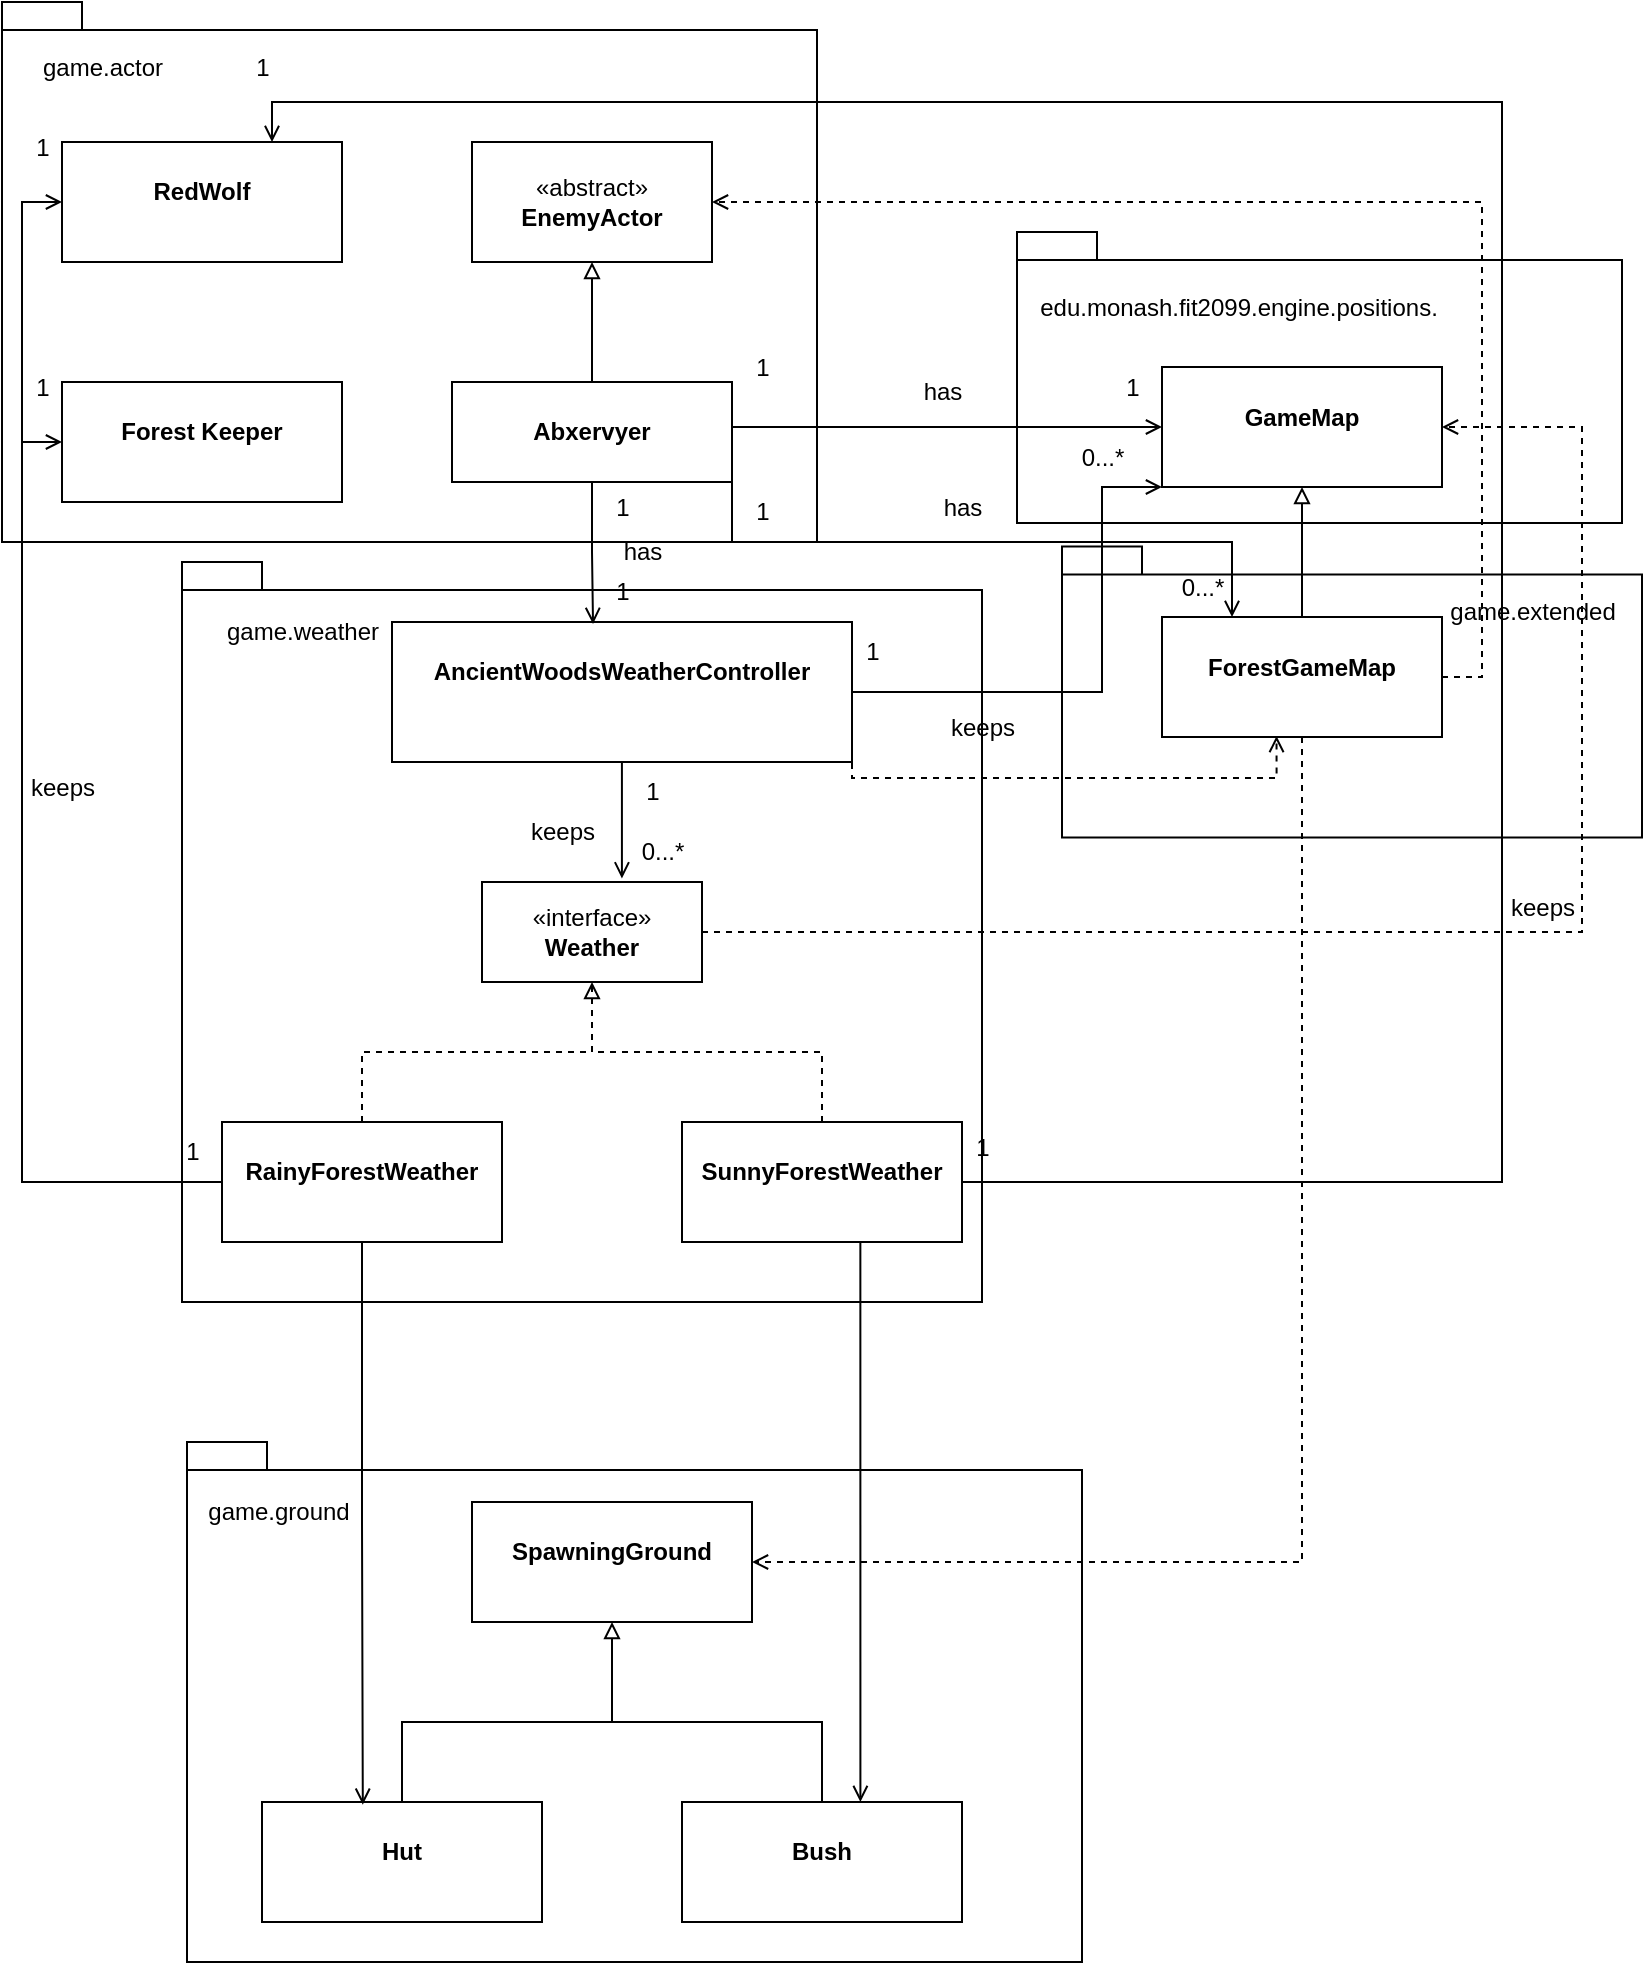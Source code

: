 <mxfile version="22.0.4" type="device">
  <diagram name="Page-1" id="nuYPNU_jptHLMPksgNSQ">
    <mxGraphModel dx="1050" dy="1681" grid="1" gridSize="10" guides="1" tooltips="1" connect="1" arrows="1" fold="1" page="1" pageScale="1" pageWidth="850" pageHeight="1100" math="0" shadow="0">
      <root>
        <mxCell id="0" />
        <mxCell id="1" parent="0" />
        <mxCell id="cG1cPqBJCj5mjhicXPr7-71" value="" style="shape=folder;fontStyle=1;spacingTop=10;tabWidth=40;tabHeight=14;tabPosition=left;html=1;whiteSpace=wrap;" vertex="1" parent="1">
          <mxGeometry x="90" y="20" width="400" height="370" as="geometry" />
        </mxCell>
        <mxCell id="cG1cPqBJCj5mjhicXPr7-78" value="" style="shape=folder;fontStyle=1;spacingTop=10;tabWidth=40;tabHeight=14;tabPosition=left;html=1;whiteSpace=wrap;" vertex="1" parent="1">
          <mxGeometry x="530" y="12.25" width="290" height="145.5" as="geometry" />
        </mxCell>
        <mxCell id="cG1cPqBJCj5mjhicXPr7-75" value="" style="shape=folder;fontStyle=1;spacingTop=10;tabWidth=40;tabHeight=14;tabPosition=left;html=1;whiteSpace=wrap;" vertex="1" parent="1">
          <mxGeometry x="507.5" y="-145" width="302.5" height="145.5" as="geometry" />
        </mxCell>
        <mxCell id="cG1cPqBJCj5mjhicXPr7-73" value="" style="shape=folder;fontStyle=1;spacingTop=10;tabWidth=40;tabHeight=14;tabPosition=left;html=1;whiteSpace=wrap;" vertex="1" parent="1">
          <mxGeometry y="-260" width="407.5" height="270" as="geometry" />
        </mxCell>
        <mxCell id="cG1cPqBJCj5mjhicXPr7-68" value="" style="shape=folder;fontStyle=1;spacingTop=10;tabWidth=40;tabHeight=14;tabPosition=left;html=1;whiteSpace=wrap;" vertex="1" parent="1">
          <mxGeometry x="92.5" y="460" width="447.5" height="260" as="geometry" />
        </mxCell>
        <mxCell id="cG1cPqBJCj5mjhicXPr7-9" style="edgeStyle=orthogonalEdgeStyle;rounded=0;orthogonalLoop=1;jettySize=auto;html=1;entryX=0.5;entryY=1;entryDx=0;entryDy=0;endArrow=block;endFill=0;" edge="1" parent="1" source="cG1cPqBJCj5mjhicXPr7-3" target="cG1cPqBJCj5mjhicXPr7-8">
          <mxGeometry relative="1" as="geometry" />
        </mxCell>
        <mxCell id="cG1cPqBJCj5mjhicXPr7-30" style="edgeStyle=orthogonalEdgeStyle;rounded=0;orthogonalLoop=1;jettySize=auto;html=1;entryX=0;entryY=0.5;entryDx=0;entryDy=0;endArrow=open;endFill=0;" edge="1" parent="1" source="cG1cPqBJCj5mjhicXPr7-3" target="cG1cPqBJCj5mjhicXPr7-23">
          <mxGeometry relative="1" as="geometry">
            <mxPoint x="570" y="-45" as="targetPoint" />
            <Array as="points">
              <mxPoint x="473" y="-47" />
            </Array>
          </mxGeometry>
        </mxCell>
        <mxCell id="cG1cPqBJCj5mjhicXPr7-36" style="edgeStyle=orthogonalEdgeStyle;rounded=0;orthogonalLoop=1;jettySize=auto;html=1;exitX=1;exitY=0.75;exitDx=0;exitDy=0;entryX=0.25;entryY=0;entryDx=0;entryDy=0;endArrow=open;endFill=0;" edge="1" parent="1" source="cG1cPqBJCj5mjhicXPr7-3" target="cG1cPqBJCj5mjhicXPr7-24">
          <mxGeometry relative="1" as="geometry">
            <Array as="points">
              <mxPoint x="365" y="10" />
              <mxPoint x="615" y="10" />
            </Array>
          </mxGeometry>
        </mxCell>
        <mxCell id="cG1cPqBJCj5mjhicXPr7-3" value="&lt;p style=&quot;margin:0px;margin-top:4px;text-align:center;&quot;&gt;&lt;br&gt;&lt;b&gt;Abxervyer&lt;/b&gt;&lt;/p&gt;" style="verticalAlign=top;align=left;overflow=fill;fontSize=12;fontFamily=Helvetica;html=1;whiteSpace=wrap;" vertex="1" parent="1">
          <mxGeometry x="225" y="-70" width="140" height="50" as="geometry" />
        </mxCell>
        <mxCell id="cG1cPqBJCj5mjhicXPr7-4" value="&lt;p style=&quot;margin:0px;margin-top:4px;text-align:center;&quot;&gt;&lt;br&gt;&lt;b&gt;AncientWoodsWeatherController&lt;/b&gt;&lt;/p&gt;" style="verticalAlign=top;align=left;overflow=fill;fontSize=12;fontFamily=Helvetica;html=1;whiteSpace=wrap;" vertex="1" parent="1">
          <mxGeometry x="195" y="50" width="230" height="70" as="geometry" />
        </mxCell>
        <mxCell id="cG1cPqBJCj5mjhicXPr7-19" style="edgeStyle=orthogonalEdgeStyle;rounded=0;orthogonalLoop=1;jettySize=auto;html=1;exitX=0.5;exitY=0;exitDx=0;exitDy=0;entryX=0.5;entryY=1;entryDx=0;entryDy=0;dashed=1;endArrow=block;endFill=0;" edge="1" parent="1" source="cG1cPqBJCj5mjhicXPr7-5" target="cG1cPqBJCj5mjhicXPr7-7">
          <mxGeometry relative="1" as="geometry" />
        </mxCell>
        <mxCell id="cG1cPqBJCj5mjhicXPr7-44" style="edgeStyle=orthogonalEdgeStyle;rounded=0;orthogonalLoop=1;jettySize=auto;html=1;exitX=0;exitY=0.5;exitDx=0;exitDy=0;entryX=0;entryY=0.5;entryDx=0;entryDy=0;endArrow=open;endFill=0;" edge="1" parent="1" source="cG1cPqBJCj5mjhicXPr7-5" target="cG1cPqBJCj5mjhicXPr7-43">
          <mxGeometry relative="1" as="geometry" />
        </mxCell>
        <mxCell id="cG1cPqBJCj5mjhicXPr7-45" style="edgeStyle=orthogonalEdgeStyle;rounded=0;orthogonalLoop=1;jettySize=auto;html=1;exitX=0;exitY=0.25;exitDx=0;exitDy=0;entryX=0;entryY=0.5;entryDx=0;entryDy=0;endArrow=open;endFill=0;" edge="1" parent="1" source="cG1cPqBJCj5mjhicXPr7-5" target="cG1cPqBJCj5mjhicXPr7-42">
          <mxGeometry relative="1" as="geometry">
            <Array as="points">
              <mxPoint x="110" y="330" />
              <mxPoint x="10" y="330" />
              <mxPoint x="10" y="-160" />
            </Array>
          </mxGeometry>
        </mxCell>
        <mxCell id="cG1cPqBJCj5mjhicXPr7-5" value="&lt;p style=&quot;margin:0px;margin-top:4px;text-align:center;&quot;&gt;&lt;br&gt;&lt;b&gt;RainyForestWeather&lt;/b&gt;&lt;/p&gt;" style="verticalAlign=top;align=left;overflow=fill;fontSize=12;fontFamily=Helvetica;html=1;whiteSpace=wrap;" vertex="1" parent="1">
          <mxGeometry x="110" y="300" width="140" height="60" as="geometry" />
        </mxCell>
        <mxCell id="cG1cPqBJCj5mjhicXPr7-21" style="edgeStyle=orthogonalEdgeStyle;rounded=0;orthogonalLoop=1;jettySize=auto;html=1;exitX=0.5;exitY=0;exitDx=0;exitDy=0;entryX=0.5;entryY=1;entryDx=0;entryDy=0;endArrow=none;endFill=0;dashed=1;" edge="1" parent="1" source="cG1cPqBJCj5mjhicXPr7-6" target="cG1cPqBJCj5mjhicXPr7-7">
          <mxGeometry relative="1" as="geometry" />
        </mxCell>
        <mxCell id="cG1cPqBJCj5mjhicXPr7-47" style="edgeStyle=orthogonalEdgeStyle;rounded=0;orthogonalLoop=1;jettySize=auto;html=1;entryX=0.75;entryY=0;entryDx=0;entryDy=0;endArrow=open;endFill=0;" edge="1" parent="1" source="cG1cPqBJCj5mjhicXPr7-6" target="cG1cPqBJCj5mjhicXPr7-42">
          <mxGeometry relative="1" as="geometry">
            <Array as="points">
              <mxPoint x="750" y="330" />
              <mxPoint x="750" y="-210" />
              <mxPoint x="135" y="-210" />
            </Array>
          </mxGeometry>
        </mxCell>
        <mxCell id="cG1cPqBJCj5mjhicXPr7-62" style="edgeStyle=orthogonalEdgeStyle;rounded=0;orthogonalLoop=1;jettySize=auto;html=1;exitX=0.637;exitY=0.997;exitDx=0;exitDy=0;exitPerimeter=0;endArrow=open;endFill=0;" edge="1" parent="1" source="cG1cPqBJCj5mjhicXPr7-6" target="cG1cPqBJCj5mjhicXPr7-41">
          <mxGeometry relative="1" as="geometry">
            <Array as="points">
              <mxPoint x="429" y="570" />
              <mxPoint x="429" y="570" />
            </Array>
          </mxGeometry>
        </mxCell>
        <mxCell id="cG1cPqBJCj5mjhicXPr7-6" value="&lt;p style=&quot;margin:0px;margin-top:4px;text-align:center;&quot;&gt;&lt;br&gt;&lt;b&gt;SunnyForestWeather&lt;/b&gt;&lt;/p&gt;" style="verticalAlign=top;align=left;overflow=fill;fontSize=12;fontFamily=Helvetica;html=1;whiteSpace=wrap;" vertex="1" parent="1">
          <mxGeometry x="340" y="300" width="140" height="60" as="geometry" />
        </mxCell>
        <mxCell id="cG1cPqBJCj5mjhicXPr7-67" style="edgeStyle=orthogonalEdgeStyle;rounded=0;orthogonalLoop=1;jettySize=auto;html=1;exitX=1;exitY=0.5;exitDx=0;exitDy=0;entryX=1;entryY=0.5;entryDx=0;entryDy=0;endArrow=open;endFill=0;dashed=1;" edge="1" parent="1" source="cG1cPqBJCj5mjhicXPr7-7" target="cG1cPqBJCj5mjhicXPr7-23">
          <mxGeometry relative="1" as="geometry">
            <Array as="points">
              <mxPoint x="790" y="205" />
              <mxPoint x="790" y="-47" />
            </Array>
          </mxGeometry>
        </mxCell>
        <mxCell id="cG1cPqBJCj5mjhicXPr7-7" value="«interface»&lt;br&gt;&lt;b&gt;Weather&lt;/b&gt;" style="html=1;whiteSpace=wrap;" vertex="1" parent="1">
          <mxGeometry x="240" y="180" width="110" height="50" as="geometry" />
        </mxCell>
        <mxCell id="cG1cPqBJCj5mjhicXPr7-8" value="«abstract»&lt;br&gt;&lt;b&gt;EnemyActor&lt;/b&gt;" style="html=1;whiteSpace=wrap;" vertex="1" parent="1">
          <mxGeometry x="235" y="-190" width="120" height="60" as="geometry" />
        </mxCell>
        <mxCell id="cG1cPqBJCj5mjhicXPr7-10" style="edgeStyle=orthogonalEdgeStyle;rounded=0;orthogonalLoop=1;jettySize=auto;html=1;entryX=0.437;entryY=0.014;entryDx=0;entryDy=0;entryPerimeter=0;endArrow=open;endFill=0;" edge="1" parent="1" source="cG1cPqBJCj5mjhicXPr7-3" target="cG1cPqBJCj5mjhicXPr7-4">
          <mxGeometry relative="1" as="geometry" />
        </mxCell>
        <mxCell id="cG1cPqBJCj5mjhicXPr7-11" value="1" style="text;html=1;align=center;verticalAlign=middle;resizable=0;points=[];autosize=1;strokeColor=none;fillColor=none;" vertex="1" parent="1">
          <mxGeometry x="295" y="-22" width="30" height="30" as="geometry" />
        </mxCell>
        <mxCell id="cG1cPqBJCj5mjhicXPr7-12" value="1" style="text;html=1;align=center;verticalAlign=middle;resizable=0;points=[];autosize=1;strokeColor=none;fillColor=none;" vertex="1" parent="1">
          <mxGeometry x="295" y="20" width="30" height="30" as="geometry" />
        </mxCell>
        <mxCell id="cG1cPqBJCj5mjhicXPr7-13" value="has" style="text;html=1;align=center;verticalAlign=middle;resizable=0;points=[];autosize=1;strokeColor=none;fillColor=none;" vertex="1" parent="1">
          <mxGeometry x="300" width="40" height="30" as="geometry" />
        </mxCell>
        <mxCell id="cG1cPqBJCj5mjhicXPr7-15" style="edgeStyle=orthogonalEdgeStyle;rounded=0;orthogonalLoop=1;jettySize=auto;html=1;entryX=0.636;entryY=-0.036;entryDx=0;entryDy=0;entryPerimeter=0;endArrow=open;endFill=0;" edge="1" parent="1" source="cG1cPqBJCj5mjhicXPr7-4" target="cG1cPqBJCj5mjhicXPr7-7">
          <mxGeometry relative="1" as="geometry" />
        </mxCell>
        <mxCell id="cG1cPqBJCj5mjhicXPr7-16" value="1" style="text;html=1;align=center;verticalAlign=middle;resizable=0;points=[];autosize=1;strokeColor=none;fillColor=none;" vertex="1" parent="1">
          <mxGeometry x="310" y="120" width="30" height="30" as="geometry" />
        </mxCell>
        <mxCell id="cG1cPqBJCj5mjhicXPr7-17" value="0...*" style="text;html=1;align=center;verticalAlign=middle;resizable=0;points=[];autosize=1;strokeColor=none;fillColor=none;" vertex="1" parent="1">
          <mxGeometry x="310" y="150" width="40" height="30" as="geometry" />
        </mxCell>
        <mxCell id="cG1cPqBJCj5mjhicXPr7-18" value="keeps" style="text;html=1;align=center;verticalAlign=middle;resizable=0;points=[];autosize=1;strokeColor=none;fillColor=none;" vertex="1" parent="1">
          <mxGeometry x="250" y="140" width="60" height="30" as="geometry" />
        </mxCell>
        <mxCell id="cG1cPqBJCj5mjhicXPr7-23" value="&lt;p style=&quot;margin:0px;margin-top:4px;text-align:center;&quot;&gt;&lt;br&gt;&lt;b&gt;GameMap&lt;/b&gt;&lt;/p&gt;" style="verticalAlign=top;align=left;overflow=fill;fontSize=12;fontFamily=Helvetica;html=1;whiteSpace=wrap;" vertex="1" parent="1">
          <mxGeometry x="580" y="-77.5" width="140" height="60" as="geometry" />
        </mxCell>
        <mxCell id="cG1cPqBJCj5mjhicXPr7-25" style="edgeStyle=orthogonalEdgeStyle;rounded=0;orthogonalLoop=1;jettySize=auto;html=1;entryX=0.5;entryY=1;entryDx=0;entryDy=0;endArrow=block;endFill=0;" edge="1" parent="1" source="cG1cPqBJCj5mjhicXPr7-24" target="cG1cPqBJCj5mjhicXPr7-23">
          <mxGeometry relative="1" as="geometry" />
        </mxCell>
        <mxCell id="cG1cPqBJCj5mjhicXPr7-63" style="edgeStyle=orthogonalEdgeStyle;rounded=0;orthogonalLoop=1;jettySize=auto;html=1;exitX=0.5;exitY=1;exitDx=0;exitDy=0;entryX=1;entryY=0.5;entryDx=0;entryDy=0;endArrow=open;endFill=0;dashed=1;" edge="1" parent="1" source="cG1cPqBJCj5mjhicXPr7-24" target="cG1cPqBJCj5mjhicXPr7-56">
          <mxGeometry relative="1" as="geometry" />
        </mxCell>
        <mxCell id="cG1cPqBJCj5mjhicXPr7-64" style="edgeStyle=orthogonalEdgeStyle;rounded=0;orthogonalLoop=1;jettySize=auto;html=1;exitX=1;exitY=0.5;exitDx=0;exitDy=0;entryX=1;entryY=0.5;entryDx=0;entryDy=0;endArrow=open;endFill=0;dashed=1;" edge="1" parent="1" source="cG1cPqBJCj5mjhicXPr7-24" target="cG1cPqBJCj5mjhicXPr7-8">
          <mxGeometry relative="1" as="geometry" />
        </mxCell>
        <mxCell id="cG1cPqBJCj5mjhicXPr7-24" value="&lt;p style=&quot;margin:0px;margin-top:4px;text-align:center;&quot;&gt;&lt;br&gt;&lt;b&gt;ForestGameMap&lt;/b&gt;&lt;/p&gt;" style="verticalAlign=top;align=left;overflow=fill;fontSize=12;fontFamily=Helvetica;html=1;whiteSpace=wrap;" vertex="1" parent="1">
          <mxGeometry x="580" y="47.5" width="140" height="60" as="geometry" />
        </mxCell>
        <mxCell id="cG1cPqBJCj5mjhicXPr7-26" style="edgeStyle=orthogonalEdgeStyle;rounded=0;orthogonalLoop=1;jettySize=auto;html=1;exitX=1;exitY=0.5;exitDx=0;exitDy=0;entryX=0;entryY=1;entryDx=0;entryDy=0;endArrow=open;endFill=0;" edge="1" parent="1" source="cG1cPqBJCj5mjhicXPr7-4" target="cG1cPqBJCj5mjhicXPr7-23">
          <mxGeometry relative="1" as="geometry">
            <Array as="points">
              <mxPoint x="550" y="85" />
              <mxPoint x="550" y="-17" />
            </Array>
          </mxGeometry>
        </mxCell>
        <mxCell id="cG1cPqBJCj5mjhicXPr7-27" value="1" style="text;html=1;align=center;verticalAlign=middle;resizable=0;points=[];autosize=1;strokeColor=none;fillColor=none;" vertex="1" parent="1">
          <mxGeometry x="420" y="50" width="30" height="30" as="geometry" />
        </mxCell>
        <mxCell id="cG1cPqBJCj5mjhicXPr7-28" value="0...*" style="text;html=1;align=center;verticalAlign=middle;resizable=0;points=[];autosize=1;strokeColor=none;fillColor=none;" vertex="1" parent="1">
          <mxGeometry x="530" y="-47.5" width="40" height="30" as="geometry" />
        </mxCell>
        <mxCell id="cG1cPqBJCj5mjhicXPr7-29" value="keeps" style="text;html=1;align=center;verticalAlign=middle;resizable=0;points=[];autosize=1;strokeColor=none;fillColor=none;" vertex="1" parent="1">
          <mxGeometry x="460" y="88" width="60" height="30" as="geometry" />
        </mxCell>
        <mxCell id="cG1cPqBJCj5mjhicXPr7-32" value="1" style="text;html=1;align=center;verticalAlign=middle;resizable=0;points=[];autosize=1;strokeColor=none;fillColor=none;" vertex="1" parent="1">
          <mxGeometry x="365" y="-92" width="30" height="30" as="geometry" />
        </mxCell>
        <mxCell id="cG1cPqBJCj5mjhicXPr7-33" value="1" style="text;html=1;align=center;verticalAlign=middle;resizable=0;points=[];autosize=1;strokeColor=none;fillColor=none;" vertex="1" parent="1">
          <mxGeometry x="550" y="-82" width="30" height="30" as="geometry" />
        </mxCell>
        <mxCell id="cG1cPqBJCj5mjhicXPr7-35" value="has" style="text;html=1;align=center;verticalAlign=middle;resizable=0;points=[];autosize=1;strokeColor=none;fillColor=none;" vertex="1" parent="1">
          <mxGeometry x="450" y="-80" width="40" height="30" as="geometry" />
        </mxCell>
        <mxCell id="cG1cPqBJCj5mjhicXPr7-37" value="1" style="text;html=1;align=center;verticalAlign=middle;resizable=0;points=[];autosize=1;strokeColor=none;fillColor=none;" vertex="1" parent="1">
          <mxGeometry x="365" y="-20" width="30" height="30" as="geometry" />
        </mxCell>
        <mxCell id="cG1cPqBJCj5mjhicXPr7-38" value="0...*" style="text;html=1;align=center;verticalAlign=middle;resizable=0;points=[];autosize=1;strokeColor=none;fillColor=none;" vertex="1" parent="1">
          <mxGeometry x="580" y="17.5" width="40" height="30" as="geometry" />
        </mxCell>
        <mxCell id="cG1cPqBJCj5mjhicXPr7-39" value="has" style="text;html=1;align=center;verticalAlign=middle;resizable=0;points=[];autosize=1;strokeColor=none;fillColor=none;" vertex="1" parent="1">
          <mxGeometry x="460" y="-22" width="40" height="30" as="geometry" />
        </mxCell>
        <mxCell id="cG1cPqBJCj5mjhicXPr7-59" style="edgeStyle=orthogonalEdgeStyle;rounded=0;orthogonalLoop=1;jettySize=auto;html=1;exitX=0.5;exitY=0;exitDx=0;exitDy=0;entryX=0.5;entryY=1;entryDx=0;entryDy=0;endArrow=block;endFill=0;" edge="1" parent="1" source="cG1cPqBJCj5mjhicXPr7-40" target="cG1cPqBJCj5mjhicXPr7-56">
          <mxGeometry relative="1" as="geometry">
            <Array as="points">
              <mxPoint x="200" y="600" />
              <mxPoint x="305" y="600" />
            </Array>
          </mxGeometry>
        </mxCell>
        <mxCell id="cG1cPqBJCj5mjhicXPr7-40" value="&lt;p style=&quot;margin:0px;margin-top:4px;text-align:center;&quot;&gt;&lt;br&gt;&lt;b&gt;Hut&lt;/b&gt;&lt;/p&gt;" style="verticalAlign=top;align=left;overflow=fill;fontSize=12;fontFamily=Helvetica;html=1;whiteSpace=wrap;" vertex="1" parent="1">
          <mxGeometry x="130" y="640" width="140" height="60" as="geometry" />
        </mxCell>
        <mxCell id="cG1cPqBJCj5mjhicXPr7-60" style="edgeStyle=orthogonalEdgeStyle;rounded=0;orthogonalLoop=1;jettySize=auto;html=1;endArrow=none;endFill=0;" edge="1" parent="1" source="cG1cPqBJCj5mjhicXPr7-41">
          <mxGeometry relative="1" as="geometry">
            <mxPoint x="200" y="600" as="targetPoint" />
            <Array as="points">
              <mxPoint x="410" y="600" />
              <mxPoint x="201" y="600" />
            </Array>
          </mxGeometry>
        </mxCell>
        <mxCell id="cG1cPqBJCj5mjhicXPr7-41" value="&lt;p style=&quot;margin:0px;margin-top:4px;text-align:center;&quot;&gt;&lt;br&gt;&lt;b&gt;Bush&lt;/b&gt;&lt;/p&gt;" style="verticalAlign=top;align=left;overflow=fill;fontSize=12;fontFamily=Helvetica;html=1;whiteSpace=wrap;" vertex="1" parent="1">
          <mxGeometry x="340" y="640" width="140" height="60" as="geometry" />
        </mxCell>
        <mxCell id="cG1cPqBJCj5mjhicXPr7-42" value="&lt;p style=&quot;margin:0px;margin-top:4px;text-align:center;&quot;&gt;&lt;br&gt;&lt;b&gt;RedWolf&lt;/b&gt;&lt;/p&gt;" style="verticalAlign=top;align=left;overflow=fill;fontSize=12;fontFamily=Helvetica;html=1;whiteSpace=wrap;" vertex="1" parent="1">
          <mxGeometry x="30" y="-190" width="140" height="60" as="geometry" />
        </mxCell>
        <mxCell id="cG1cPqBJCj5mjhicXPr7-43" value="&lt;p style=&quot;margin:0px;margin-top:4px;text-align:center;&quot;&gt;&lt;br&gt;&lt;b&gt;Forest Keeper&lt;/b&gt;&lt;/p&gt;" style="verticalAlign=top;align=left;overflow=fill;fontSize=12;fontFamily=Helvetica;html=1;whiteSpace=wrap;" vertex="1" parent="1">
          <mxGeometry x="30" y="-70" width="140" height="60" as="geometry" />
        </mxCell>
        <mxCell id="cG1cPqBJCj5mjhicXPr7-48" value="1" style="text;html=1;align=center;verticalAlign=middle;resizable=0;points=[];autosize=1;strokeColor=none;fillColor=none;" vertex="1" parent="1">
          <mxGeometry x="80" y="300" width="30" height="30" as="geometry" />
        </mxCell>
        <mxCell id="cG1cPqBJCj5mjhicXPr7-49" value="1" style="text;html=1;align=center;verticalAlign=middle;resizable=0;points=[];autosize=1;strokeColor=none;fillColor=none;" vertex="1" parent="1">
          <mxGeometry x="475" y="298" width="30" height="30" as="geometry" />
        </mxCell>
        <mxCell id="cG1cPqBJCj5mjhicXPr7-50" value="1" style="text;html=1;align=center;verticalAlign=middle;resizable=0;points=[];autosize=1;strokeColor=none;fillColor=none;" vertex="1" parent="1">
          <mxGeometry x="115" y="-242" width="30" height="30" as="geometry" />
        </mxCell>
        <mxCell id="cG1cPqBJCj5mjhicXPr7-51" value="1" style="text;html=1;align=center;verticalAlign=middle;resizable=0;points=[];autosize=1;strokeColor=none;fillColor=none;" vertex="1" parent="1">
          <mxGeometry x="5" y="-202" width="30" height="30" as="geometry" />
        </mxCell>
        <mxCell id="cG1cPqBJCj5mjhicXPr7-52" value="1" style="text;html=1;align=center;verticalAlign=middle;resizable=0;points=[];autosize=1;strokeColor=none;fillColor=none;" vertex="1" parent="1">
          <mxGeometry x="5" y="-82" width="30" height="30" as="geometry" />
        </mxCell>
        <mxCell id="cG1cPqBJCj5mjhicXPr7-53" value="keeps" style="text;html=1;align=center;verticalAlign=middle;resizable=0;points=[];autosize=1;strokeColor=none;fillColor=none;" vertex="1" parent="1">
          <mxGeometry y="118" width="60" height="30" as="geometry" />
        </mxCell>
        <mxCell id="cG1cPqBJCj5mjhicXPr7-55" value="keeps" style="text;html=1;align=center;verticalAlign=middle;resizable=0;points=[];autosize=1;strokeColor=none;fillColor=none;" vertex="1" parent="1">
          <mxGeometry x="740" y="178" width="60" height="30" as="geometry" />
        </mxCell>
        <mxCell id="cG1cPqBJCj5mjhicXPr7-56" value="&lt;p style=&quot;margin:0px;margin-top:4px;text-align:center;&quot;&gt;&lt;br&gt;&lt;b&gt;SpawningGround&lt;/b&gt;&lt;/p&gt;" style="verticalAlign=top;align=left;overflow=fill;fontSize=12;fontFamily=Helvetica;html=1;whiteSpace=wrap;" vertex="1" parent="1">
          <mxGeometry x="235" y="490" width="140" height="60" as="geometry" />
        </mxCell>
        <mxCell id="cG1cPqBJCj5mjhicXPr7-61" style="edgeStyle=orthogonalEdgeStyle;rounded=0;orthogonalLoop=1;jettySize=auto;html=1;exitX=0.5;exitY=1;exitDx=0;exitDy=0;entryX=0.36;entryY=0.023;entryDx=0;entryDy=0;entryPerimeter=0;endArrow=open;endFill=0;" edge="1" parent="1" source="cG1cPqBJCj5mjhicXPr7-5" target="cG1cPqBJCj5mjhicXPr7-40">
          <mxGeometry relative="1" as="geometry" />
        </mxCell>
        <mxCell id="cG1cPqBJCj5mjhicXPr7-66" style="edgeStyle=orthogonalEdgeStyle;rounded=0;orthogonalLoop=1;jettySize=auto;html=1;exitX=1;exitY=0.75;exitDx=0;exitDy=0;entryX=0.409;entryY=0.992;entryDx=0;entryDy=0;entryPerimeter=0;endArrow=open;endFill=0;dashed=1;" edge="1" parent="1" source="cG1cPqBJCj5mjhicXPr7-4" target="cG1cPqBJCj5mjhicXPr7-24">
          <mxGeometry relative="1" as="geometry">
            <Array as="points">
              <mxPoint x="425" y="128" />
              <mxPoint x="637" y="128" />
            </Array>
          </mxGeometry>
        </mxCell>
        <mxCell id="cG1cPqBJCj5mjhicXPr7-70" value="game.ground" style="text;html=1;align=center;verticalAlign=middle;resizable=0;points=[];autosize=1;strokeColor=none;fillColor=none;" vertex="1" parent="1">
          <mxGeometry x="92.5" y="480" width="90" height="30" as="geometry" />
        </mxCell>
        <mxCell id="cG1cPqBJCj5mjhicXPr7-72" value="game.weather" style="text;html=1;align=center;verticalAlign=middle;resizable=0;points=[];autosize=1;strokeColor=none;fillColor=none;" vertex="1" parent="1">
          <mxGeometry x="100" y="40" width="100" height="30" as="geometry" />
        </mxCell>
        <mxCell id="cG1cPqBJCj5mjhicXPr7-74" value="game.actor" style="text;html=1;align=center;verticalAlign=middle;resizable=0;points=[];autosize=1;strokeColor=none;fillColor=none;" vertex="1" parent="1">
          <mxGeometry x="10" y="-242" width="80" height="30" as="geometry" />
        </mxCell>
        <mxCell id="cG1cPqBJCj5mjhicXPr7-77" value="edu.monash.fit2099.engine.positions." style="text;html=1;align=center;verticalAlign=middle;resizable=0;points=[];autosize=1;strokeColor=none;fillColor=none;" vertex="1" parent="1">
          <mxGeometry x="507.5" y="-122" width="220" height="30" as="geometry" />
        </mxCell>
        <mxCell id="cG1cPqBJCj5mjhicXPr7-79" value="game.extended" style="text;html=1;align=center;verticalAlign=middle;resizable=0;points=[];autosize=1;strokeColor=none;fillColor=none;" vertex="1" parent="1">
          <mxGeometry x="710" y="30" width="110" height="30" as="geometry" />
        </mxCell>
      </root>
    </mxGraphModel>
  </diagram>
</mxfile>

